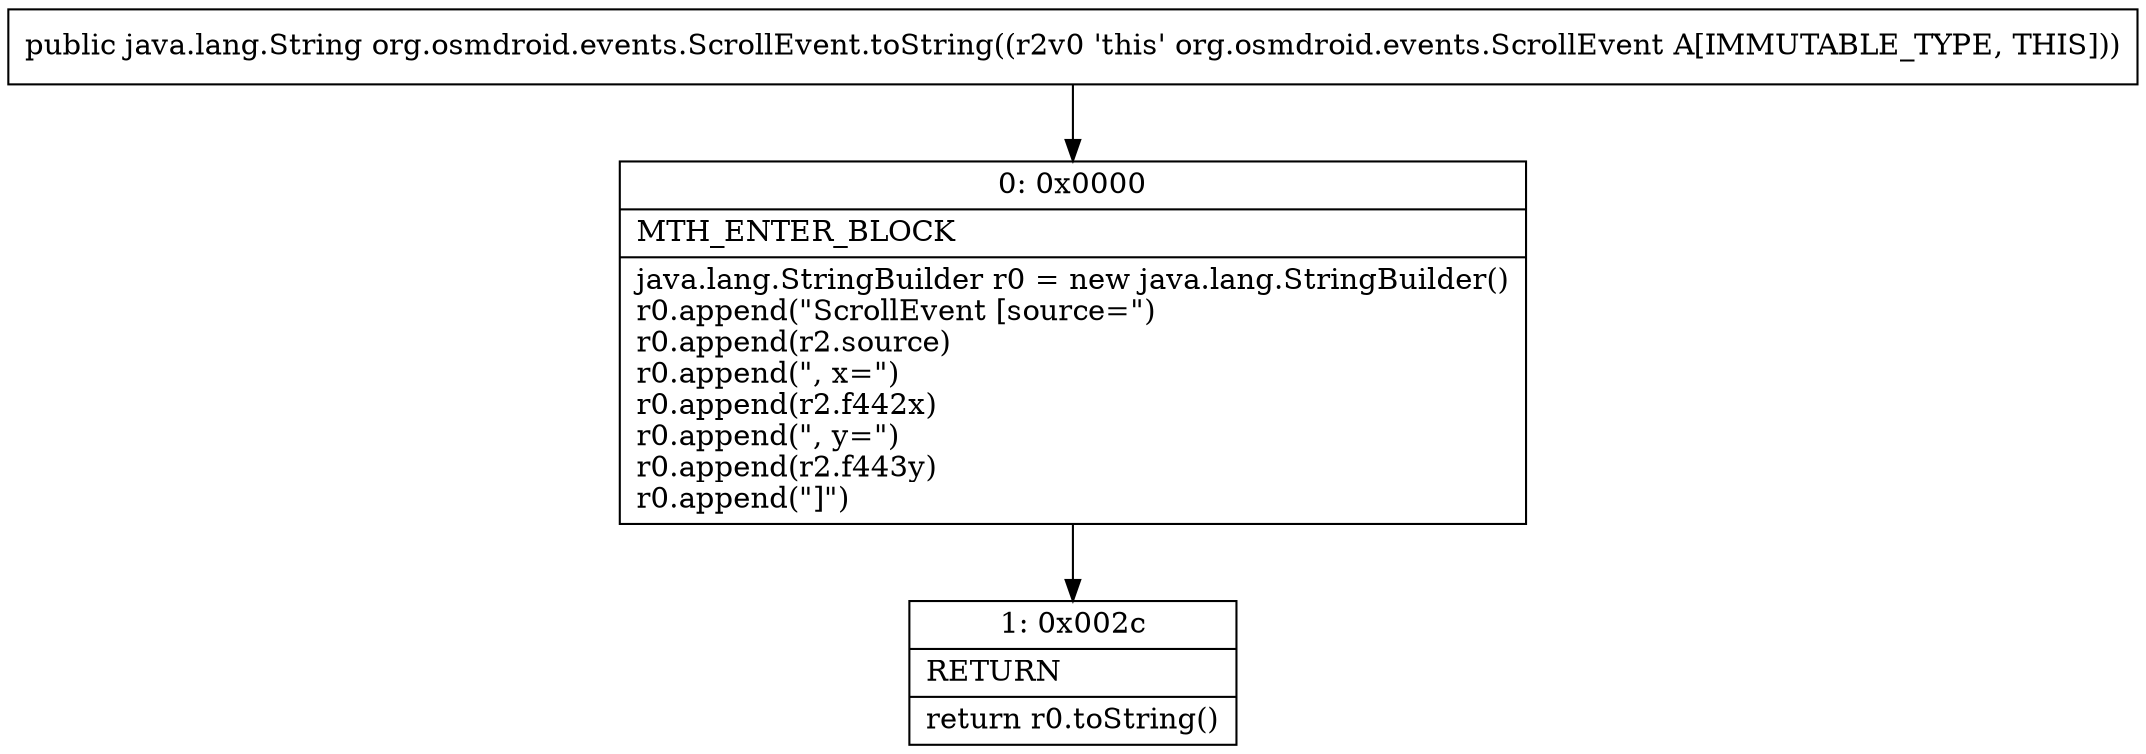 digraph "CFG fororg.osmdroid.events.ScrollEvent.toString()Ljava\/lang\/String;" {
Node_0 [shape=record,label="{0\:\ 0x0000|MTH_ENTER_BLOCK\l|java.lang.StringBuilder r0 = new java.lang.StringBuilder()\lr0.append(\"ScrollEvent [source=\")\lr0.append(r2.source)\lr0.append(\", x=\")\lr0.append(r2.f442x)\lr0.append(\", y=\")\lr0.append(r2.f443y)\lr0.append(\"]\")\l}"];
Node_1 [shape=record,label="{1\:\ 0x002c|RETURN\l|return r0.toString()\l}"];
MethodNode[shape=record,label="{public java.lang.String org.osmdroid.events.ScrollEvent.toString((r2v0 'this' org.osmdroid.events.ScrollEvent A[IMMUTABLE_TYPE, THIS])) }"];
MethodNode -> Node_0;
Node_0 -> Node_1;
}


